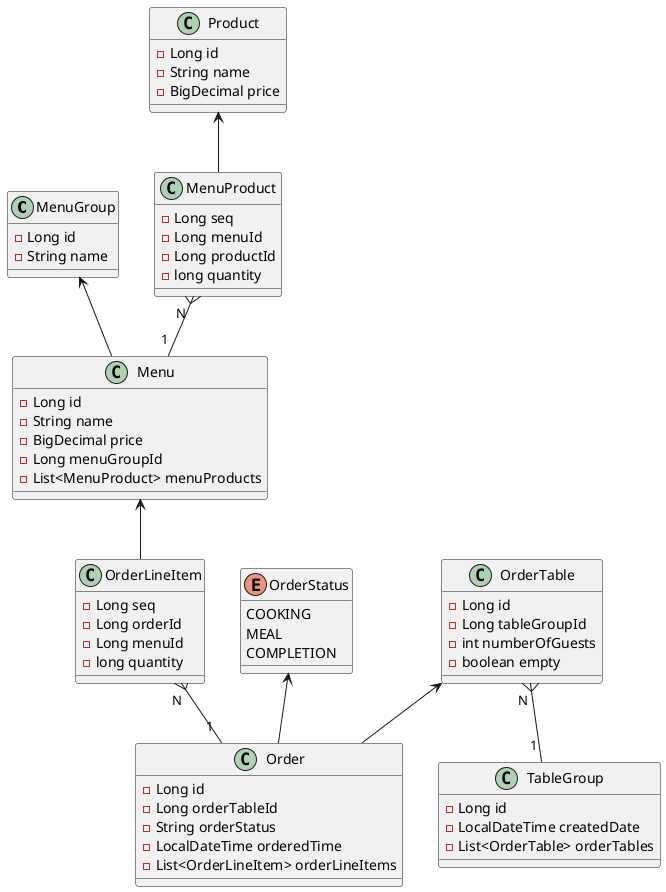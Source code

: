 @startuml

MenuGroup <-- Menu
MenuProduct "N "}--"1 " Menu
Product <-- MenuProduct

OrderTable <-- Order
OrderStatus <-- Order
OrderLineItem "N "}--"1 " Order

Menu <-- OrderLineItem

OrderTable "N "}--"1 " TableGroup

class MenuGroup {
    - Long id
    - String name
}

class Menu {
    - Long id
    - String name
    - BigDecimal price
    - Long menuGroupId
    - List<MenuProduct> menuProducts
}

class MenuProduct {
    - Long seq
    - Long menuId
    - Long productId
    - long quantity
}

class Product {
    - Long id
    - String name
    - BigDecimal price
}

class Order {
    - Long id
    - Long orderTableId
    - String orderStatus
    - LocalDateTime orderedTime
    - List<OrderLineItem> orderLineItems
}

enum OrderStatus {
    COOKING
    MEAL
    COMPLETION
}

class OrderLineItem {
    - Long seq
    - Long orderId
    - Long menuId
    - long quantity
}

class OrderTable {
    - Long id
    - Long tableGroupId
    - int numberOfGuests
    - boolean empty
}

class TableGroup {
    - Long id
    - LocalDateTime createdDate
    - List<OrderTable> orderTables
}
@enduml
